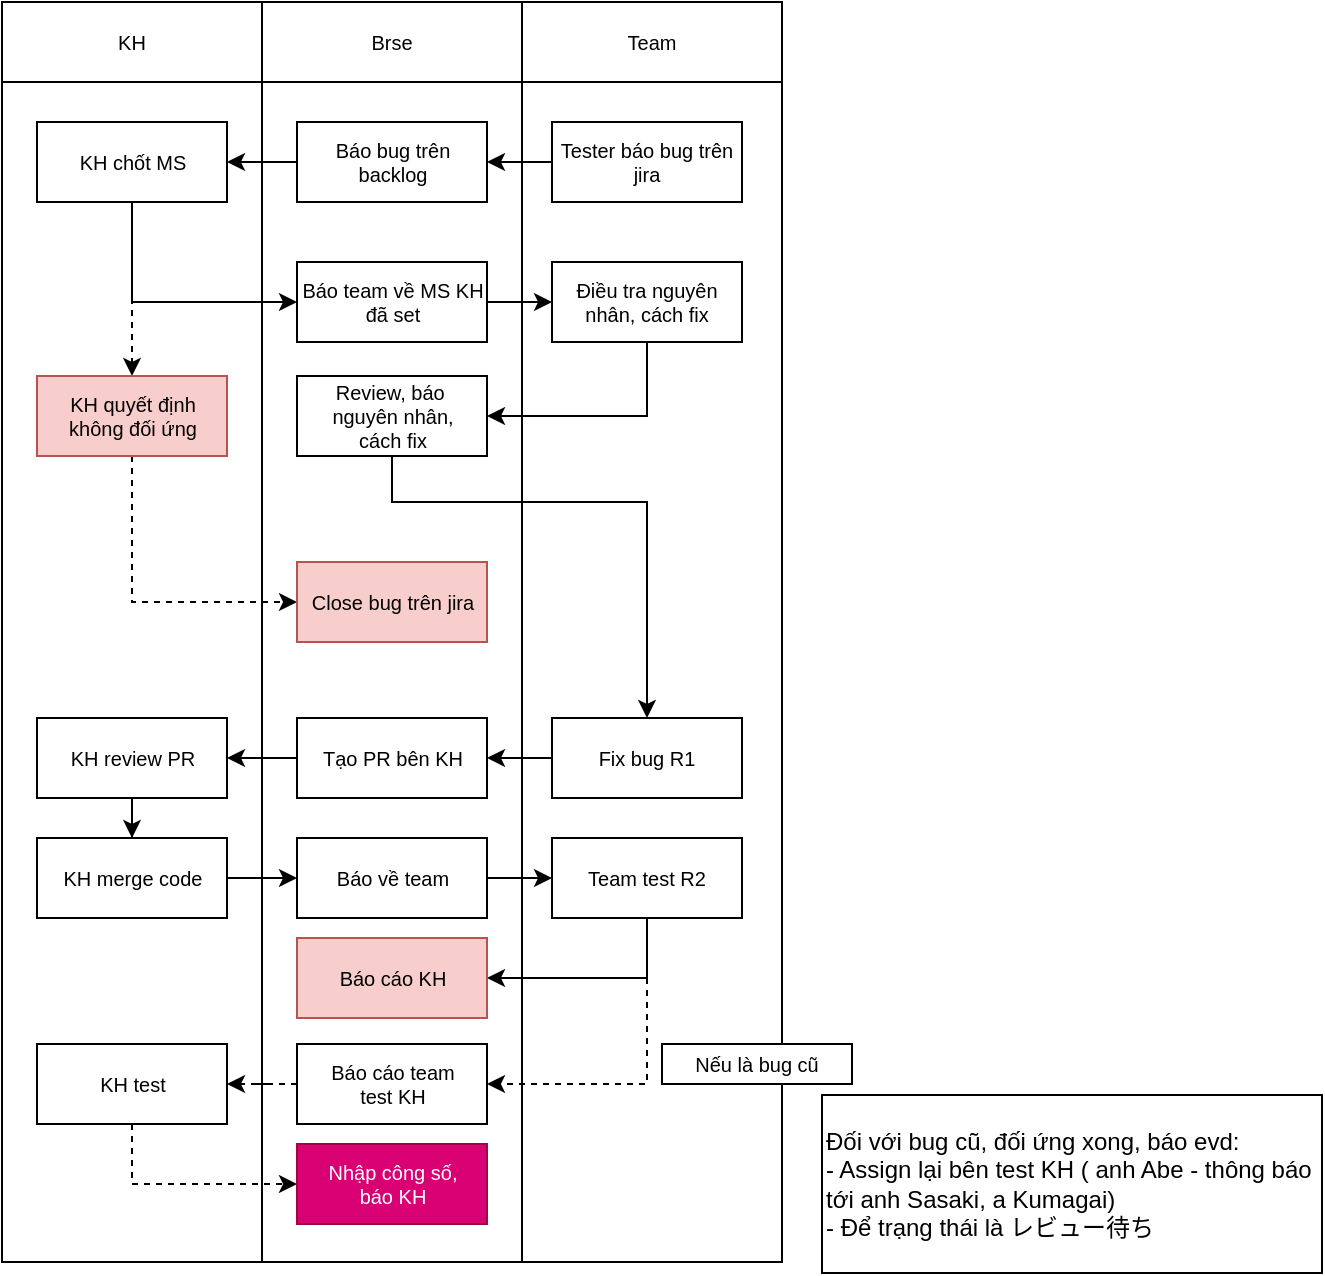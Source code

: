 <mxfile version="25.0.3" pages="2">
  <diagram name="Bug" id="tzC-T3flc1oEp4o9LY7S">
    <mxGraphModel dx="939" dy="542" grid="1" gridSize="10" guides="1" tooltips="1" connect="1" arrows="1" fold="1" page="1" pageScale="1" pageWidth="850" pageHeight="1100" math="0" shadow="0">
      <root>
        <mxCell id="0" />
        <mxCell id="1" parent="0" />
        <mxCell id="nnLdnBErIqc2DHJfIWVj-1" value="" style="rounded=0;whiteSpace=wrap;html=1;fontSize=10;" parent="1" vertex="1">
          <mxGeometry x="150" y="30" width="130" height="630" as="geometry" />
        </mxCell>
        <mxCell id="nnLdnBErIqc2DHJfIWVj-2" value="" style="rounded=0;whiteSpace=wrap;html=1;fontSize=10;" parent="1" vertex="1">
          <mxGeometry x="280" y="30" width="130" height="630" as="geometry" />
        </mxCell>
        <mxCell id="nnLdnBErIqc2DHJfIWVj-3" value="KH" style="rounded=0;whiteSpace=wrap;html=1;fontSize=10;" parent="1" vertex="1">
          <mxGeometry x="150" y="30" width="130" height="40" as="geometry" />
        </mxCell>
        <mxCell id="nnLdnBErIqc2DHJfIWVj-4" value="Brse" style="rounded=0;whiteSpace=wrap;html=1;fontSize=10;" parent="1" vertex="1">
          <mxGeometry x="280" y="30" width="130" height="40" as="geometry" />
        </mxCell>
        <mxCell id="nnLdnBErIqc2DHJfIWVj-5" value="" style="rounded=0;whiteSpace=wrap;html=1;fontSize=10;" parent="1" vertex="1">
          <mxGeometry x="410" y="30" width="130" height="630" as="geometry" />
        </mxCell>
        <mxCell id="nnLdnBErIqc2DHJfIWVj-6" value="Team" style="rounded=0;whiteSpace=wrap;html=1;fontSize=10;" parent="1" vertex="1">
          <mxGeometry x="410" y="30" width="130" height="40" as="geometry" />
        </mxCell>
        <mxCell id="nnLdnBErIqc2DHJfIWVj-7" value="" style="edgeStyle=orthogonalEdgeStyle;rounded=0;orthogonalLoop=1;jettySize=auto;html=1;entryX=0;entryY=0.5;entryDx=0;entryDy=0;exitX=0.5;exitY=1;exitDx=0;exitDy=0;" parent="1" source="nnLdnBErIqc2DHJfIWVj-12" target="nnLdnBErIqc2DHJfIWVj-14" edge="1">
          <mxGeometry relative="1" as="geometry" />
        </mxCell>
        <mxCell id="nnLdnBErIqc2DHJfIWVj-8" value="Báo bug trên backlog" style="rounded=0;whiteSpace=wrap;html=1;fontSize=10;" parent="1" vertex="1">
          <mxGeometry x="297.5" y="90" width="95" height="40" as="geometry" />
        </mxCell>
        <mxCell id="nnLdnBErIqc2DHJfIWVj-9" value="" style="edgeStyle=orthogonalEdgeStyle;rounded=0;orthogonalLoop=1;jettySize=auto;html=1;" parent="1" source="nnLdnBErIqc2DHJfIWVj-10" target="nnLdnBErIqc2DHJfIWVj-8" edge="1">
          <mxGeometry relative="1" as="geometry" />
        </mxCell>
        <mxCell id="nnLdnBErIqc2DHJfIWVj-10" value="Tester báo bug trên jira" style="rounded=0;whiteSpace=wrap;html=1;fontSize=10;" parent="1" vertex="1">
          <mxGeometry x="425" y="90" width="95" height="40" as="geometry" />
        </mxCell>
        <mxCell id="nnLdnBErIqc2DHJfIWVj-12" value="KH chốt MS" style="rounded=0;whiteSpace=wrap;html=1;fontSize=10;" parent="1" vertex="1">
          <mxGeometry x="167.5" y="90" width="95" height="40" as="geometry" />
        </mxCell>
        <mxCell id="nnLdnBErIqc2DHJfIWVj-13" value="" style="edgeStyle=orthogonalEdgeStyle;rounded=0;orthogonalLoop=1;jettySize=auto;html=1;" parent="1" source="nnLdnBErIqc2DHJfIWVj-14" target="nnLdnBErIqc2DHJfIWVj-16" edge="1">
          <mxGeometry relative="1" as="geometry" />
        </mxCell>
        <mxCell id="nnLdnBErIqc2DHJfIWVj-14" value="Báo team về MS KH đã set" style="rounded=0;whiteSpace=wrap;html=1;fontSize=10;" parent="1" vertex="1">
          <mxGeometry x="297.5" y="160" width="95" height="40" as="geometry" />
        </mxCell>
        <mxCell id="nnLdnBErIqc2DHJfIWVj-15" style="edgeStyle=orthogonalEdgeStyle;rounded=0;orthogonalLoop=1;jettySize=auto;html=1;entryX=0.5;entryY=0;entryDx=0;entryDy=0;exitX=0.5;exitY=1;exitDx=0;exitDy=0;" parent="1" source="nnLdnBErIqc2DHJfIWVj-30" target="nnLdnBErIqc2DHJfIWVj-17" edge="1">
          <mxGeometry relative="1" as="geometry">
            <Array as="points">
              <mxPoint x="345" y="280" />
              <mxPoint x="473" y="280" />
            </Array>
          </mxGeometry>
        </mxCell>
        <mxCell id="Woj8cOmQaObs-lzATWTE-1" style="edgeStyle=orthogonalEdgeStyle;rounded=0;orthogonalLoop=1;jettySize=auto;html=1;entryX=1;entryY=0.5;entryDx=0;entryDy=0;exitX=0.5;exitY=1;exitDx=0;exitDy=0;" parent="1" source="nnLdnBErIqc2DHJfIWVj-16" target="nnLdnBErIqc2DHJfIWVj-30" edge="1">
          <mxGeometry relative="1" as="geometry" />
        </mxCell>
        <mxCell id="nnLdnBErIqc2DHJfIWVj-16" value="Điều tra nguyên nhân, cách fix" style="rounded=0;whiteSpace=wrap;html=1;fontSize=10;" parent="1" vertex="1">
          <mxGeometry x="425" y="160" width="95" height="40" as="geometry" />
        </mxCell>
        <mxCell id="nnLdnBErIqc2DHJfIWVj-21" value="" style="edgeStyle=orthogonalEdgeStyle;rounded=0;orthogonalLoop=1;jettySize=auto;html=1;" parent="1" source="nnLdnBErIqc2DHJfIWVj-17" target="nnLdnBErIqc2DHJfIWVj-18" edge="1">
          <mxGeometry relative="1" as="geometry" />
        </mxCell>
        <mxCell id="nnLdnBErIqc2DHJfIWVj-17" value="Fix bug R1" style="rounded=0;whiteSpace=wrap;html=1;fontSize=10;" parent="1" vertex="1">
          <mxGeometry x="425" y="388" width="95" height="40" as="geometry" />
        </mxCell>
        <mxCell id="nnLdnBErIqc2DHJfIWVj-23" value="" style="edgeStyle=orthogonalEdgeStyle;rounded=0;orthogonalLoop=1;jettySize=auto;html=1;" parent="1" source="nnLdnBErIqc2DHJfIWVj-18" target="nnLdnBErIqc2DHJfIWVj-19" edge="1">
          <mxGeometry relative="1" as="geometry" />
        </mxCell>
        <mxCell id="nnLdnBErIqc2DHJfIWVj-18" value="Tạo PR bên KH" style="rounded=0;whiteSpace=wrap;html=1;fontSize=10;" parent="1" vertex="1">
          <mxGeometry x="297.5" y="388" width="95" height="40" as="geometry" />
        </mxCell>
        <mxCell id="nnLdnBErIqc2DHJfIWVj-24" value="" style="edgeStyle=orthogonalEdgeStyle;rounded=0;orthogonalLoop=1;jettySize=auto;html=1;" parent="1" source="nnLdnBErIqc2DHJfIWVj-19" target="nnLdnBErIqc2DHJfIWVj-20" edge="1">
          <mxGeometry relative="1" as="geometry" />
        </mxCell>
        <mxCell id="nnLdnBErIqc2DHJfIWVj-19" value="K&lt;span style=&quot;background-color: initial;&quot;&gt;H review PR&lt;/span&gt;" style="rounded=0;whiteSpace=wrap;html=1;fontSize=10;" parent="1" vertex="1">
          <mxGeometry x="167.5" y="388" width="95" height="40" as="geometry" />
        </mxCell>
        <mxCell id="nnLdnBErIqc2DHJfIWVj-27" style="edgeStyle=orthogonalEdgeStyle;rounded=0;orthogonalLoop=1;jettySize=auto;html=1;entryX=0;entryY=0.5;entryDx=0;entryDy=0;" parent="1" source="nnLdnBErIqc2DHJfIWVj-20" target="Woj8cOmQaObs-lzATWTE-13" edge="1">
          <mxGeometry relative="1" as="geometry" />
        </mxCell>
        <mxCell id="nnLdnBErIqc2DHJfIWVj-20" value="KH merge code" style="rounded=0;whiteSpace=wrap;html=1;fontSize=10;" parent="1" vertex="1">
          <mxGeometry x="167.5" y="448" width="95" height="40" as="geometry" />
        </mxCell>
        <mxCell id="nnLdnBErIqc2DHJfIWVj-28" style="edgeStyle=orthogonalEdgeStyle;rounded=0;orthogonalLoop=1;jettySize=auto;html=1;entryX=1;entryY=0.5;entryDx=0;entryDy=0;exitX=0.5;exitY=1;exitDx=0;exitDy=0;" parent="1" source="nnLdnBErIqc2DHJfIWVj-25" target="nnLdnBErIqc2DHJfIWVj-26" edge="1">
          <mxGeometry relative="1" as="geometry" />
        </mxCell>
        <mxCell id="nnLdnBErIqc2DHJfIWVj-25" value="Team test R2" style="rounded=0;whiteSpace=wrap;html=1;fontSize=10;" parent="1" vertex="1">
          <mxGeometry x="425" y="448" width="95" height="40" as="geometry" />
        </mxCell>
        <mxCell id="nnLdnBErIqc2DHJfIWVj-26" value="Báo cáo KH" style="rounded=0;whiteSpace=wrap;html=1;fontSize=10;fillColor=#f8cecc;strokeColor=#b85450;" parent="1" vertex="1">
          <mxGeometry x="297.5" y="498" width="95" height="40" as="geometry" />
        </mxCell>
        <mxCell id="nnLdnBErIqc2DHJfIWVj-31" value="" style="edgeStyle=orthogonalEdgeStyle;rounded=0;orthogonalLoop=1;jettySize=auto;html=1;entryX=1;entryY=0.5;entryDx=0;entryDy=0;exitX=0;exitY=0.5;exitDx=0;exitDy=0;" parent="1" source="nnLdnBErIqc2DHJfIWVj-8" target="nnLdnBErIqc2DHJfIWVj-12" edge="1">
          <mxGeometry relative="1" as="geometry" />
        </mxCell>
        <mxCell id="Woj8cOmQaObs-lzATWTE-10" value="" style="edgeStyle=orthogonalEdgeStyle;rounded=0;orthogonalLoop=1;jettySize=auto;html=1;dashed=1;exitX=0.5;exitY=1;exitDx=0;exitDy=0;" parent="1" source="nnLdnBErIqc2DHJfIWVj-12" target="Woj8cOmQaObs-lzATWTE-9" edge="1">
          <mxGeometry relative="1" as="geometry" />
        </mxCell>
        <mxCell id="nnLdnBErIqc2DHJfIWVj-30" value="&lt;div&gt;Review, b&lt;span style=&quot;background-color: initial;&quot;&gt;áo&amp;nbsp;&lt;/span&gt;&lt;/div&gt;&lt;div&gt;&lt;span style=&quot;background-color: initial;&quot;&gt;nguyên nhân,&lt;/span&gt;&lt;/div&gt;&lt;div&gt;cách fix&lt;/div&gt;" style="rounded=0;whiteSpace=wrap;html=1;fontSize=10;" parent="1" vertex="1">
          <mxGeometry x="297.5" y="217" width="95" height="40" as="geometry" />
        </mxCell>
        <mxCell id="Woj8cOmQaObs-lzATWTE-6" value="" style="edgeStyle=orthogonalEdgeStyle;rounded=0;orthogonalLoop=1;jettySize=auto;html=1;dashed=1;" parent="1" source="Woj8cOmQaObs-lzATWTE-2" target="Woj8cOmQaObs-lzATWTE-5" edge="1">
          <mxGeometry relative="1" as="geometry" />
        </mxCell>
        <mxCell id="Woj8cOmQaObs-lzATWTE-2" value="Báo cáo team&lt;div&gt;test KH&lt;/div&gt;" style="rounded=0;whiteSpace=wrap;html=1;fontSize=10;" parent="1" vertex="1">
          <mxGeometry x="297.5" y="551" width="95" height="40" as="geometry" />
        </mxCell>
        <mxCell id="Woj8cOmQaObs-lzATWTE-4" style="edgeStyle=orthogonalEdgeStyle;rounded=0;orthogonalLoop=1;jettySize=auto;html=1;entryX=1;entryY=0.5;entryDx=0;entryDy=0;exitX=0.5;exitY=1;exitDx=0;exitDy=0;dashed=1;" parent="1" source="nnLdnBErIqc2DHJfIWVj-25" target="Woj8cOmQaObs-lzATWTE-2" edge="1">
          <mxGeometry relative="1" as="geometry" />
        </mxCell>
        <mxCell id="Woj8cOmQaObs-lzATWTE-8" style="edgeStyle=orthogonalEdgeStyle;rounded=0;orthogonalLoop=1;jettySize=auto;html=1;entryX=0;entryY=0.5;entryDx=0;entryDy=0;exitX=0.5;exitY=1;exitDx=0;exitDy=0;dashed=1;" parent="1" source="Woj8cOmQaObs-lzATWTE-5" target="Woj8cOmQaObs-lzATWTE-7" edge="1">
          <mxGeometry relative="1" as="geometry" />
        </mxCell>
        <mxCell id="Woj8cOmQaObs-lzATWTE-5" value="KH test" style="rounded=0;whiteSpace=wrap;html=1;fontSize=10;" parent="1" vertex="1">
          <mxGeometry x="167.5" y="551" width="95" height="40" as="geometry" />
        </mxCell>
        <mxCell id="Woj8cOmQaObs-lzATWTE-7" value="Nhập công số,&lt;div&gt;báo KH&lt;/div&gt;" style="rounded=0;whiteSpace=wrap;html=1;fontSize=10;fillColor=#d80073;strokeColor=#A50040;fontColor=#ffffff;" parent="1" vertex="1">
          <mxGeometry x="297.5" y="601" width="95" height="40" as="geometry" />
        </mxCell>
        <mxCell id="Woj8cOmQaObs-lzATWTE-16" style="edgeStyle=orthogonalEdgeStyle;rounded=0;orthogonalLoop=1;jettySize=auto;html=1;entryX=0;entryY=0.5;entryDx=0;entryDy=0;exitX=0.5;exitY=1;exitDx=0;exitDy=0;dashed=1;" parent="1" source="Woj8cOmQaObs-lzATWTE-9" target="Woj8cOmQaObs-lzATWTE-15" edge="1">
          <mxGeometry relative="1" as="geometry" />
        </mxCell>
        <mxCell id="Woj8cOmQaObs-lzATWTE-9" value="KH quyết định&lt;div&gt;không đối ứng&lt;/div&gt;" style="rounded=0;whiteSpace=wrap;html=1;fontSize=10;fillColor=#f8cecc;strokeColor=#b85450;" parent="1" vertex="1">
          <mxGeometry x="167.5" y="217" width="95" height="40" as="geometry" />
        </mxCell>
        <mxCell id="Woj8cOmQaObs-lzATWTE-12" value="Nếu là bug cũ" style="rounded=0;whiteSpace=wrap;html=1;fontSize=10;" parent="1" vertex="1">
          <mxGeometry x="480" y="551" width="95" height="20" as="geometry" />
        </mxCell>
        <mxCell id="Woj8cOmQaObs-lzATWTE-14" value="" style="edgeStyle=orthogonalEdgeStyle;rounded=0;orthogonalLoop=1;jettySize=auto;html=1;" parent="1" source="Woj8cOmQaObs-lzATWTE-13" target="nnLdnBErIqc2DHJfIWVj-25" edge="1">
          <mxGeometry relative="1" as="geometry" />
        </mxCell>
        <mxCell id="Woj8cOmQaObs-lzATWTE-13" value="Báo về team" style="rounded=0;whiteSpace=wrap;html=1;fontSize=10;" parent="1" vertex="1">
          <mxGeometry x="297.5" y="448" width="95" height="40" as="geometry" />
        </mxCell>
        <mxCell id="Woj8cOmQaObs-lzATWTE-15" value="Close bug trên jira" style="rounded=0;whiteSpace=wrap;html=1;fontSize=10;fillColor=#f8cecc;strokeColor=#b85450;" parent="1" vertex="1">
          <mxGeometry x="297.5" y="310" width="95" height="40" as="geometry" />
        </mxCell>
        <mxCell id="sR0tkVFWlMUhjFbhm4ml-1" value="&lt;span data-teams=&quot;true&quot;&gt;Đối với bug cũ, đối ứng xong, báo evd:&lt;/span&gt;&lt;div&gt;&lt;span data-teams=&quot;true&quot;&gt;- Assign lại bên test KH ( anh Abe - thông báo tới anh Sasaki, a Kumagai)&lt;/span&gt;&lt;/div&gt;&lt;div&gt;&lt;span data-teams=&quot;true&quot;&gt;- Để trạng thái là レビュー待ち&lt;/span&gt;&lt;/div&gt;" style="rounded=0;whiteSpace=wrap;html=1;align=left;" parent="1" vertex="1">
          <mxGeometry x="560" y="576.5" width="250" height="89" as="geometry" />
        </mxCell>
      </root>
    </mxGraphModel>
  </diagram>
  <diagram name="Task" id="jNZB-xJwmTtZyeowq0SU">
    <mxGraphModel dx="819" dy="434" grid="1" gridSize="10" guides="1" tooltips="1" connect="1" arrows="1" fold="1" page="1" pageScale="1" pageWidth="850" pageHeight="1100" math="0" shadow="0">
      <root>
        <mxCell id="ApblwE8s_hvEqm3opGiO-0" />
        <mxCell id="ApblwE8s_hvEqm3opGiO-1" parent="ApblwE8s_hvEqm3opGiO-0" />
        <mxCell id="ApblwE8s_hvEqm3opGiO-2" value="" style="rounded=0;whiteSpace=wrap;html=1;fontSize=10;" vertex="1" parent="ApblwE8s_hvEqm3opGiO-1">
          <mxGeometry x="150" y="30" width="130" height="810" as="geometry" />
        </mxCell>
        <mxCell id="ApblwE8s_hvEqm3opGiO-3" value="" style="rounded=0;whiteSpace=wrap;html=1;fontSize=10;" vertex="1" parent="ApblwE8s_hvEqm3opGiO-1">
          <mxGeometry x="280" y="30" width="130" height="810" as="geometry" />
        </mxCell>
        <mxCell id="ApblwE8s_hvEqm3opGiO-4" value="KH" style="rounded=0;whiteSpace=wrap;html=1;fontSize=10;" vertex="1" parent="ApblwE8s_hvEqm3opGiO-1">
          <mxGeometry x="150" y="30" width="130" height="40" as="geometry" />
        </mxCell>
        <mxCell id="ApblwE8s_hvEqm3opGiO-5" value="Brse" style="rounded=0;whiteSpace=wrap;html=1;fontSize=10;" vertex="1" parent="ApblwE8s_hvEqm3opGiO-1">
          <mxGeometry x="280" y="30" width="130" height="40" as="geometry" />
        </mxCell>
        <mxCell id="ApblwE8s_hvEqm3opGiO-6" value="" style="rounded=0;whiteSpace=wrap;html=1;fontSize=10;" vertex="1" parent="ApblwE8s_hvEqm3opGiO-1">
          <mxGeometry x="410" y="30" width="250" height="810" as="geometry" />
        </mxCell>
        <mxCell id="ApblwE8s_hvEqm3opGiO-7" value="Team" style="rounded=0;whiteSpace=wrap;html=1;fontSize=10;" vertex="1" parent="ApblwE8s_hvEqm3opGiO-1">
          <mxGeometry x="410" y="30" width="130" height="40" as="geometry" />
        </mxCell>
        <mxCell id="zD5rMN2hXHm76JTSlqMH-2" style="edgeStyle=orthogonalEdgeStyle;rounded=0;orthogonalLoop=1;jettySize=auto;html=1;entryX=1;entryY=0.5;entryDx=0;entryDy=0;dashed=1;" edge="1" parent="ApblwE8s_hvEqm3opGiO-1" source="ApblwE8s_hvEqm3opGiO-9" target="zD5rMN2hXHm76JTSlqMH-1">
          <mxGeometry relative="1" as="geometry" />
        </mxCell>
        <mxCell id="zD5rMN2hXHm76JTSlqMH-5" style="edgeStyle=orthogonalEdgeStyle;rounded=0;orthogonalLoop=1;jettySize=auto;html=1;entryX=0.5;entryY=0;entryDx=0;entryDy=0;" edge="1" parent="ApblwE8s_hvEqm3opGiO-1" source="ApblwE8s_hvEqm3opGiO-9" target="zD5rMN2hXHm76JTSlqMH-4">
          <mxGeometry relative="1" as="geometry" />
        </mxCell>
        <mxCell id="ApblwE8s_hvEqm3opGiO-9" value="Viết USDM" style="rounded=0;whiteSpace=wrap;html=1;fontSize=10;" vertex="1" parent="ApblwE8s_hvEqm3opGiO-1">
          <mxGeometry x="297.5" y="90" width="95" height="40" as="geometry" />
        </mxCell>
        <mxCell id="zD5rMN2hXHm76JTSlqMH-0" value="" style="edgeStyle=orthogonalEdgeStyle;rounded=0;orthogonalLoop=1;jettySize=auto;html=1;" edge="1" parent="ApblwE8s_hvEqm3opGiO-1" source="ApblwE8s_hvEqm3opGiO-12" target="ApblwE8s_hvEqm3opGiO-9">
          <mxGeometry relative="1" as="geometry" />
        </mxCell>
        <mxCell id="ApblwE8s_hvEqm3opGiO-12" value="Điịnh nghĩa yêu cầu" style="rounded=0;whiteSpace=wrap;html=1;fontSize=10;" vertex="1" parent="ApblwE8s_hvEqm3opGiO-1">
          <mxGeometry x="167.5" y="90" width="95" height="40" as="geometry" />
        </mxCell>
        <mxCell id="ApblwE8s_hvEqm3opGiO-32" value="" style="edgeStyle=orthogonalEdgeStyle;rounded=0;orthogonalLoop=1;jettySize=auto;html=1;dashed=1;" edge="1" parent="ApblwE8s_hvEqm3opGiO-1" source="ApblwE8s_hvEqm3opGiO-33">
          <mxGeometry relative="1" as="geometry">
            <mxPoint x="262.5" y="571" as="targetPoint" />
          </mxGeometry>
        </mxCell>
        <mxCell id="ApblwE8s_hvEqm3opGiO-35" style="edgeStyle=orthogonalEdgeStyle;rounded=0;orthogonalLoop=1;jettySize=auto;html=1;entryX=0;entryY=0.5;entryDx=0;entryDy=0;exitX=0.5;exitY=1;exitDx=0;exitDy=0;dashed=1;" edge="1" parent="ApblwE8s_hvEqm3opGiO-1" target="ApblwE8s_hvEqm3opGiO-37">
          <mxGeometry relative="1" as="geometry">
            <mxPoint x="215" y="591" as="sourcePoint" />
          </mxGeometry>
        </mxCell>
        <mxCell id="zD5rMN2hXHm76JTSlqMH-3" style="edgeStyle=orthogonalEdgeStyle;rounded=0;orthogonalLoop=1;jettySize=auto;html=1;entryX=0;entryY=0.5;entryDx=0;entryDy=0;dashed=1;" edge="1" parent="ApblwE8s_hvEqm3opGiO-1" source="zD5rMN2hXHm76JTSlqMH-1" target="ApblwE8s_hvEqm3opGiO-9">
          <mxGeometry relative="1" as="geometry" />
        </mxCell>
        <mxCell id="zD5rMN2hXHm76JTSlqMH-1" value="QA về USDM" style="rounded=0;whiteSpace=wrap;html=1;fontSize=10;" vertex="1" parent="ApblwE8s_hvEqm3opGiO-1">
          <mxGeometry x="230" y="160" width="95" height="40" as="geometry" />
        </mxCell>
        <mxCell id="zD5rMN2hXHm76JTSlqMH-7" value="" style="edgeStyle=orthogonalEdgeStyle;rounded=0;orthogonalLoop=1;jettySize=auto;html=1;" edge="1" parent="ApblwE8s_hvEqm3opGiO-1" source="zD5rMN2hXHm76JTSlqMH-4" target="zD5rMN2hXHm76JTSlqMH-6">
          <mxGeometry relative="1" as="geometry" />
        </mxCell>
        <mxCell id="zD5rMN2hXHm76JTSlqMH-4" value="Dịch USDM" style="rounded=0;whiteSpace=wrap;html=1;fontSize=10;" vertex="1" parent="ApblwE8s_hvEqm3opGiO-1">
          <mxGeometry x="297.5" y="210" width="95" height="40" as="geometry" />
        </mxCell>
        <mxCell id="zD5rMN2hXHm76JTSlqMH-9" value="" style="edgeStyle=orthogonalEdgeStyle;rounded=0;orthogonalLoop=1;jettySize=auto;html=1;" edge="1" parent="ApblwE8s_hvEqm3opGiO-1" source="zD5rMN2hXHm76JTSlqMH-6" target="zD5rMN2hXHm76JTSlqMH-8">
          <mxGeometry relative="1" as="geometry" />
        </mxCell>
        <mxCell id="zD5rMN2hXHm76JTSlqMH-6" value="Transfer team" style="rounded=0;whiteSpace=wrap;html=1;fontSize=10;" vertex="1" parent="ApblwE8s_hvEqm3opGiO-1">
          <mxGeometry x="297.5" y="290" width="95" height="40" as="geometry" />
        </mxCell>
        <mxCell id="zD5rMN2hXHm76JTSlqMH-12" value="" style="edgeStyle=orthogonalEdgeStyle;rounded=0;orthogonalLoop=1;jettySize=auto;html=1;dashed=1;exitX=0.5;exitY=1;exitDx=0;exitDy=0;" edge="1" parent="ApblwE8s_hvEqm3opGiO-1" source="zD5rMN2hXHm76JTSlqMH-31" target="zD5rMN2hXHm76JTSlqMH-11">
          <mxGeometry relative="1" as="geometry" />
        </mxCell>
        <mxCell id="zD5rMN2hXHm76JTSlqMH-23" value="" style="edgeStyle=orthogonalEdgeStyle;rounded=0;orthogonalLoop=1;jettySize=auto;html=1;" edge="1" parent="ApblwE8s_hvEqm3opGiO-1" source="zD5rMN2hXHm76JTSlqMH-8" target="zD5rMN2hXHm76JTSlqMH-15">
          <mxGeometry relative="1" as="geometry" />
        </mxCell>
        <mxCell id="zD5rMN2hXHm76JTSlqMH-8" value="Nghe transfer" style="rounded=0;whiteSpace=wrap;html=1;fontSize=10;" vertex="1" parent="ApblwE8s_hvEqm3opGiO-1">
          <mxGeometry x="427.5" y="290" width="95" height="40" as="geometry" />
        </mxCell>
        <mxCell id="zD5rMN2hXHm76JTSlqMH-14" value="" style="edgeStyle=orthogonalEdgeStyle;rounded=0;orthogonalLoop=1;jettySize=auto;html=1;dashed=1;" edge="1" parent="ApblwE8s_hvEqm3opGiO-1" source="zD5rMN2hXHm76JTSlqMH-10" target="zD5rMN2hXHm76JTSlqMH-11">
          <mxGeometry relative="1" as="geometry">
            <Array as="points">
              <mxPoint x="410" y="562" />
              <mxPoint x="410" y="562" />
            </Array>
          </mxGeometry>
        </mxCell>
        <mxCell id="zD5rMN2hXHm76JTSlqMH-17" value="" style="edgeStyle=orthogonalEdgeStyle;rounded=0;orthogonalLoop=1;jettySize=auto;html=1;dashed=1;" edge="1" parent="ApblwE8s_hvEqm3opGiO-1" source="zD5rMN2hXHm76JTSlqMH-10" target="zD5rMN2hXHm76JTSlqMH-16">
          <mxGeometry relative="1" as="geometry">
            <Array as="points">
              <mxPoint x="280" y="582" />
              <mxPoint x="280" y="582" />
            </Array>
          </mxGeometry>
        </mxCell>
        <mxCell id="zD5rMN2hXHm76JTSlqMH-10" value="Đối ứng QA" style="rounded=0;whiteSpace=wrap;html=1;fontSize=10;" vertex="1" parent="ApblwE8s_hvEqm3opGiO-1">
          <mxGeometry x="300" y="553" width="95" height="40" as="geometry" />
        </mxCell>
        <mxCell id="zD5rMN2hXHm76JTSlqMH-13" value="" style="edgeStyle=orthogonalEdgeStyle;rounded=0;orthogonalLoop=1;jettySize=auto;html=1;dashed=1;" edge="1" parent="ApblwE8s_hvEqm3opGiO-1" source="zD5rMN2hXHm76JTSlqMH-11" target="zD5rMN2hXHm76JTSlqMH-10">
          <mxGeometry relative="1" as="geometry">
            <Array as="points">
              <mxPoint x="410" y="582" />
              <mxPoint x="410" y="582" />
            </Array>
          </mxGeometry>
        </mxCell>
        <mxCell id="zD5rMN2hXHm76JTSlqMH-11" value="Log QA" style="rounded=0;whiteSpace=wrap;html=1;fontSize=10;" vertex="1" parent="ApblwE8s_hvEqm3opGiO-1">
          <mxGeometry x="427.5" y="553" width="95" height="40" as="geometry" />
        </mxCell>
        <mxCell id="zD5rMN2hXHm76JTSlqMH-25" style="edgeStyle=orthogonalEdgeStyle;rounded=0;orthogonalLoop=1;jettySize=auto;html=1;entryX=1;entryY=0.5;entryDx=0;entryDy=0;exitX=0;exitY=0.5;exitDx=0;exitDy=0;" edge="1" parent="ApblwE8s_hvEqm3opGiO-1" source="zD5rMN2hXHm76JTSlqMH-15" target="zD5rMN2hXHm76JTSlqMH-24">
          <mxGeometry relative="1" as="geometry" />
        </mxCell>
        <mxCell id="zD5rMN2hXHm76JTSlqMH-18" value="" style="edgeStyle=orthogonalEdgeStyle;rounded=0;orthogonalLoop=1;jettySize=auto;html=1;dashed=1;" edge="1" parent="ApblwE8s_hvEqm3opGiO-1" source="zD5rMN2hXHm76JTSlqMH-16" target="zD5rMN2hXHm76JTSlqMH-10">
          <mxGeometry relative="1" as="geometry">
            <Array as="points">
              <mxPoint x="280" y="562" />
              <mxPoint x="280" y="562" />
            </Array>
          </mxGeometry>
        </mxCell>
        <mxCell id="zD5rMN2hXHm76JTSlqMH-16" value="Đối ứng QA" style="rounded=0;whiteSpace=wrap;html=1;fontSize=10;" vertex="1" parent="ApblwE8s_hvEqm3opGiO-1">
          <mxGeometry x="167.5" y="553" width="95" height="40" as="geometry" />
        </mxCell>
        <mxCell id="zD5rMN2hXHm76JTSlqMH-34" style="edgeStyle=orthogonalEdgeStyle;rounded=0;orthogonalLoop=1;jettySize=auto;html=1;entryX=1;entryY=0.5;entryDx=0;entryDy=0;exitX=0.5;exitY=1;exitDx=0;exitDy=0;" edge="1" parent="ApblwE8s_hvEqm3opGiO-1" source="zD5rMN2hXHm76JTSlqMH-20" target="zD5rMN2hXHm76JTSlqMH-21">
          <mxGeometry relative="1" as="geometry" />
        </mxCell>
        <mxCell id="zD5rMN2hXHm76JTSlqMH-20" value="Create design" style="rounded=0;whiteSpace=wrap;html=1;fontSize=10;" vertex="1" parent="ApblwE8s_hvEqm3opGiO-1">
          <mxGeometry x="560" y="460" width="95" height="40" as="geometry" />
        </mxCell>
        <mxCell id="zD5rMN2hXHm76JTSlqMH-35" value="" style="edgeStyle=orthogonalEdgeStyle;rounded=0;orthogonalLoop=1;jettySize=auto;html=1;" edge="1" parent="ApblwE8s_hvEqm3opGiO-1" source="zD5rMN2hXHm76JTSlqMH-21" target="zD5rMN2hXHm76JTSlqMH-22">
          <mxGeometry relative="1" as="geometry" />
        </mxCell>
        <mxCell id="zD5rMN2hXHm76JTSlqMH-21" value="Review design" style="rounded=0;whiteSpace=wrap;html=1;fontSize=10;" vertex="1" parent="ApblwE8s_hvEqm3opGiO-1">
          <mxGeometry x="297.5" y="612" width="95" height="40" as="geometry" />
        </mxCell>
        <mxCell id="zD5rMN2hXHm76JTSlqMH-37" value="" style="edgeStyle=orthogonalEdgeStyle;rounded=0;orthogonalLoop=1;jettySize=auto;html=1;" edge="1" parent="ApblwE8s_hvEqm3opGiO-1" source="zD5rMN2hXHm76JTSlqMH-22" target="zD5rMN2hXHm76JTSlqMH-36">
          <mxGeometry relative="1" as="geometry" />
        </mxCell>
        <mxCell id="zD5rMN2hXHm76JTSlqMH-22" value="Chuyển design&lt;div&gt;sang KH&lt;/div&gt;" style="rounded=0;whiteSpace=wrap;html=1;fontSize=10;" vertex="1" parent="ApblwE8s_hvEqm3opGiO-1">
          <mxGeometry x="297.5" y="690" width="95" height="40" as="geometry" />
        </mxCell>
        <mxCell id="zD5rMN2hXHm76JTSlqMH-28" value="" style="edgeStyle=orthogonalEdgeStyle;rounded=0;orthogonalLoop=1;jettySize=auto;html=1;" edge="1" parent="ApblwE8s_hvEqm3opGiO-1" source="zD5rMN2hXHm76JTSlqMH-24" target="zD5rMN2hXHm76JTSlqMH-27">
          <mxGeometry relative="1" as="geometry" />
        </mxCell>
        <mxCell id="zD5rMN2hXHm76JTSlqMH-24" value="Review estimate" style="rounded=0;whiteSpace=wrap;html=1;fontSize=10;" vertex="1" parent="ApblwE8s_hvEqm3opGiO-1">
          <mxGeometry x="297.5" y="350" width="95" height="40" as="geometry" />
        </mxCell>
        <mxCell id="zD5rMN2hXHm76JTSlqMH-26" value="" style="edgeStyle=orthogonalEdgeStyle;rounded=0;orthogonalLoop=1;jettySize=auto;html=1;dashed=1;" edge="1" parent="ApblwE8s_hvEqm3opGiO-1" source="zD5rMN2hXHm76JTSlqMH-8" target="zD5rMN2hXHm76JTSlqMH-15">
          <mxGeometry relative="1" as="geometry">
            <mxPoint x="475" y="330" as="sourcePoint" />
            <mxPoint x="475" y="461" as="targetPoint" />
          </mxGeometry>
        </mxCell>
        <mxCell id="zD5rMN2hXHm76JTSlqMH-33" style="edgeStyle=orthogonalEdgeStyle;rounded=0;orthogonalLoop=1;jettySize=auto;html=1;entryX=0.5;entryY=0;entryDx=0;entryDy=0;" edge="1" parent="ApblwE8s_hvEqm3opGiO-1" source="zD5rMN2hXHm76JTSlqMH-15" target="zD5rMN2hXHm76JTSlqMH-20">
          <mxGeometry relative="1" as="geometry" />
        </mxCell>
        <mxCell id="zD5rMN2hXHm76JTSlqMH-15" value="Estimate" style="rounded=0;whiteSpace=wrap;html=1;fontSize=10;" vertex="1" parent="ApblwE8s_hvEqm3opGiO-1">
          <mxGeometry x="427.5" y="350" width="95" height="40" as="geometry" />
        </mxCell>
        <mxCell id="zD5rMN2hXHm76JTSlqMH-30" value="" style="edgeStyle=orthogonalEdgeStyle;rounded=0;orthogonalLoop=1;jettySize=auto;html=1;" edge="1" parent="ApblwE8s_hvEqm3opGiO-1" source="zD5rMN2hXHm76JTSlqMH-27" target="zD5rMN2hXHm76JTSlqMH-29">
          <mxGeometry relative="1" as="geometry" />
        </mxCell>
        <mxCell id="zD5rMN2hXHm76JTSlqMH-27" value="Báo trên backlog" style="rounded=0;whiteSpace=wrap;html=1;fontSize=10;" vertex="1" parent="ApblwE8s_hvEqm3opGiO-1">
          <mxGeometry x="297.5" y="410" width="95" height="40" as="geometry" />
        </mxCell>
        <mxCell id="zD5rMN2hXHm76JTSlqMH-32" style="edgeStyle=orthogonalEdgeStyle;rounded=0;orthogonalLoop=1;jettySize=auto;html=1;entryX=0;entryY=0.5;entryDx=0;entryDy=0;exitX=0.5;exitY=1;exitDx=0;exitDy=0;" edge="1" parent="ApblwE8s_hvEqm3opGiO-1" source="zD5rMN2hXHm76JTSlqMH-29" target="zD5rMN2hXHm76JTSlqMH-31">
          <mxGeometry relative="1" as="geometry" />
        </mxCell>
        <mxCell id="zD5rMN2hXHm76JTSlqMH-29" value="KH review estimate" style="rounded=0;whiteSpace=wrap;html=1;fontSize=10;" vertex="1" parent="ApblwE8s_hvEqm3opGiO-1">
          <mxGeometry x="167.5" y="410" width="95" height="40" as="geometry" />
        </mxCell>
        <mxCell id="zD5rMN2hXHm76JTSlqMH-31" value="Xử lý task" style="rounded=0;whiteSpace=wrap;html=1;fontSize=10;" vertex="1" parent="ApblwE8s_hvEqm3opGiO-1">
          <mxGeometry x="427.5" y="460" width="95" height="40" as="geometry" />
        </mxCell>
        <mxCell id="zD5rMN2hXHm76JTSlqMH-36" value="Review design" style="rounded=0;whiteSpace=wrap;html=1;fontSize=10;" vertex="1" parent="ApblwE8s_hvEqm3opGiO-1">
          <mxGeometry x="167.5" y="690" width="95" height="40" as="geometry" />
        </mxCell>
      </root>
    </mxGraphModel>
  </diagram>
</mxfile>
